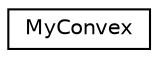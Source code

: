 digraph "Graphical Class Hierarchy"
{
  edge [fontname="Helvetica",fontsize="10",labelfontname="Helvetica",labelfontsize="10"];
  node [fontname="Helvetica",fontsize="10",shape=record];
  rankdir="LR";
  Node1 [label="MyConvex",height=0.2,width=0.4,color="black", fillcolor="white", style="filled",URL="$class_my_convex.html"];
}
